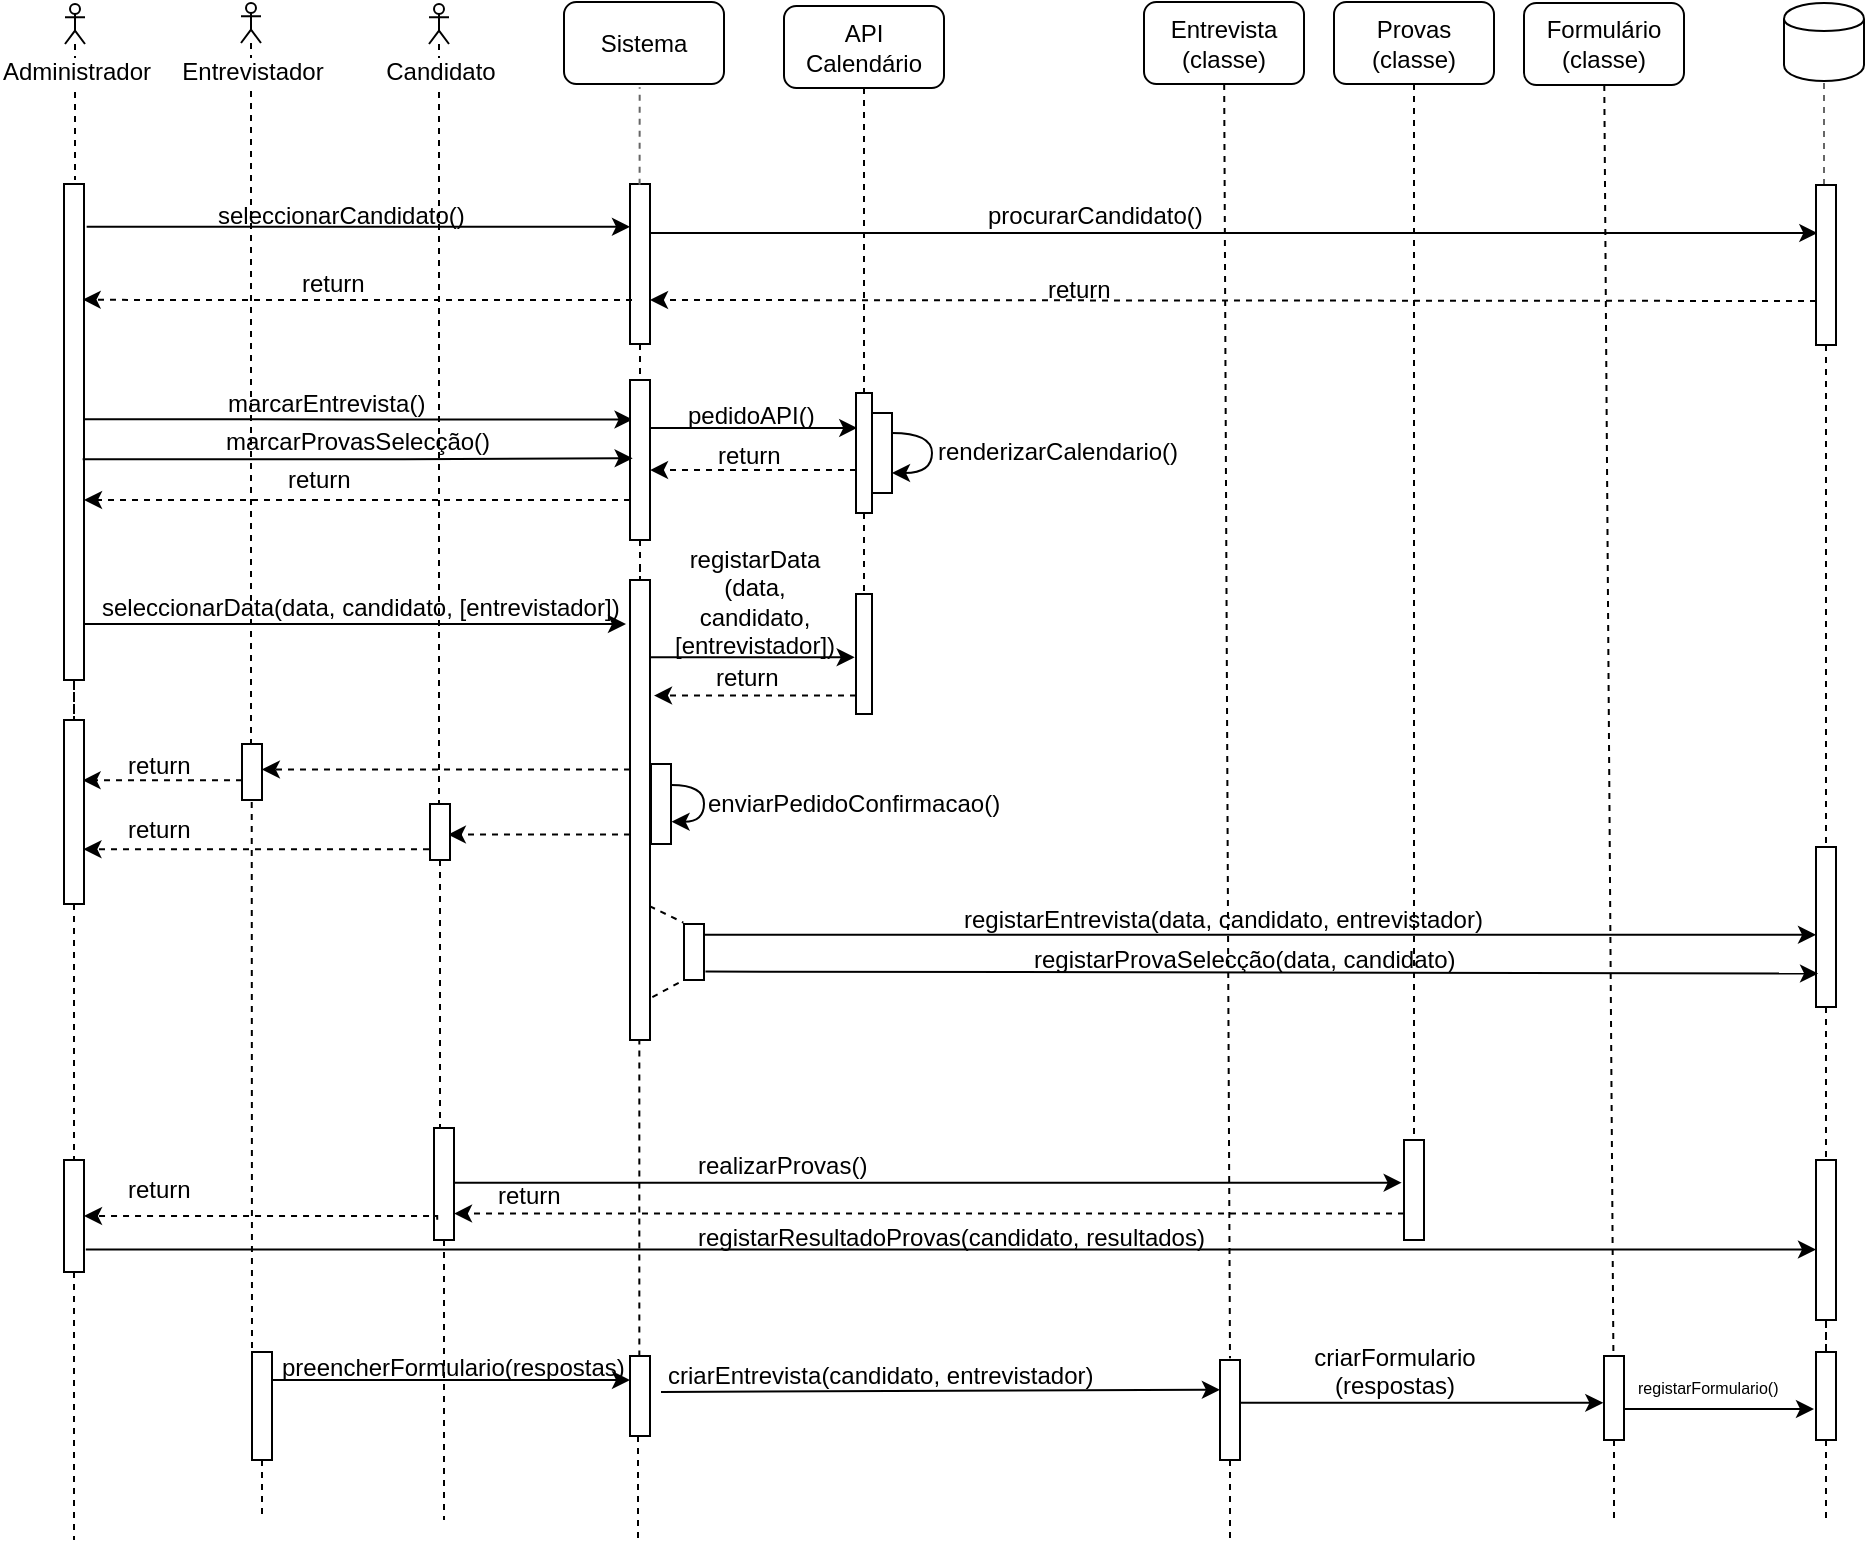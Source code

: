 <mxfile version="12.2.2" type="device" pages="1"><diagram id="rA751sVKyLjmvcsYQQhR" name="Page-1"><mxGraphModel dx="1094" dy="530" grid="1" gridSize="10" guides="1" tooltips="1" connect="1" arrows="1" fold="1" page="1" pageScale="1" pageWidth="1169" pageHeight="827" math="0" shadow="0"><root><mxCell id="0"/><mxCell id="1" parent="0"/><mxCell id="Wxv8YKwXDUNMFanN_8jl-38" style="rounded=0;orthogonalLoop=1;jettySize=auto;html=1;endArrow=none;endFill=0;dashed=1;" parent="1" source="cRmKjPNNhjUA1rrWqGOF-1" edge="1"><mxGeometry relative="1" as="geometry"><mxPoint x="85.5" y="480" as="targetPoint"/><mxPoint x="86" y="440" as="sourcePoint"/></mxGeometry></mxCell><mxCell id="cRmKjPNNhjUA1rrWqGOF-1" value="Administrador" style="shape=umlActor;verticalLabelPosition=bottom;labelBackgroundColor=#ffffff;verticalAlign=top;html=1;outlineConnect=0;" parent="1" vertex="1"><mxGeometry x="80.5" y="392" width="10" height="20" as="geometry"/></mxCell><mxCell id="Wxv8YKwXDUNMFanN_8jl-41" style="edgeStyle=none;rounded=0;orthogonalLoop=1;jettySize=auto;html=1;entryX=-0.2;entryY=0.2;entryDx=0;entryDy=0;entryPerimeter=0;endArrow=classic;endFill=1;" parent="1" edge="1"><mxGeometry relative="1" as="geometry"><mxPoint x="90" y="702" as="sourcePoint"/><mxPoint x="361" y="702" as="targetPoint"/></mxGeometry></mxCell><mxCell id="JROroRYC3oNo6qzoi9Ey-4" style="edgeStyle=orthogonalEdgeStyle;rounded=0;orthogonalLoop=1;jettySize=auto;html=1;dashed=1;endArrow=none;endFill=0;" parent="1" source="cRmKjPNNhjUA1rrWqGOF-12" target="JROroRYC3oNo6qzoi9Ey-3" edge="1"><mxGeometry relative="1" as="geometry"/></mxCell><mxCell id="cRmKjPNNhjUA1rrWqGOF-12" value="" style="html=1;points=[];perimeter=orthogonalPerimeter;gradientColor=none;" parent="1" vertex="1"><mxGeometry x="80" y="482" width="10" height="248" as="geometry"/></mxCell><mxCell id="Wxv8YKwXDUNMFanN_8jl-64" style="edgeStyle=none;rounded=0;orthogonalLoop=1;jettySize=auto;html=1;dashed=1;endArrow=none;endFill=0;" parent="1" source="cRmKjPNNhjUA1rrWqGOF-26" target="Wxv8YKwXDUNMFanN_8jl-57" edge="1"><mxGeometry relative="1" as="geometry"/></mxCell><mxCell id="cRmKjPNNhjUA1rrWqGOF-26" value="Entrevistador" style="shape=umlActor;verticalLabelPosition=bottom;labelBackgroundColor=#ffffff;verticalAlign=top;html=1;outlineConnect=0;" parent="1" vertex="1"><mxGeometry x="168.5" y="391.5" width="10" height="20" as="geometry"/></mxCell><mxCell id="cRmKjPNNhjUA1rrWqGOF-31" value="" style="endArrow=none;dashed=1;html=1;strokeColor=#666666;entryX=0.5;entryY=1;entryDx=0;entryDy=0;" parent="1" target="Wxv8YKwXDUNMFanN_8jl-18" edge="1"><mxGeometry width="50" height="50" relative="1" as="geometry"><mxPoint x="960" y="482.5" as="sourcePoint"/><mxPoint x="950" y="490.5" as="targetPoint"/></mxGeometry></mxCell><mxCell id="Wxv8YKwXDUNMFanN_8jl-67" style="edgeStyle=none;rounded=0;orthogonalLoop=1;jettySize=auto;html=1;dashed=1;endArrow=none;endFill=0;" parent="1" source="cRmKjPNNhjUA1rrWqGOF-32" target="Wxv8YKwXDUNMFanN_8jl-58" edge="1"><mxGeometry relative="1" as="geometry"><mxPoint x="267.5" y="790" as="targetPoint"/></mxGeometry></mxCell><mxCell id="cRmKjPNNhjUA1rrWqGOF-32" value="Candidato" style="shape=umlActor;verticalLabelPosition=bottom;labelBackgroundColor=#ffffff;verticalAlign=top;html=1;outlineConnect=0;" parent="1" vertex="1"><mxGeometry x="262.5" y="392" width="10" height="20" as="geometry"/></mxCell><mxCell id="cRmKjPNNhjUA1rrWqGOF-42" value="" style="html=1;points=[];perimeter=orthogonalPerimeter;" parent="1" vertex="1"><mxGeometry x="484" y="596.5" width="10" height="40" as="geometry"/></mxCell><mxCell id="Wxv8YKwXDUNMFanN_8jl-25" style="edgeStyle=orthogonalEdgeStyle;rounded=0;orthogonalLoop=1;jettySize=auto;html=1;entryX=0.128;entryY=0.247;entryDx=0;entryDy=0;entryPerimeter=0;" parent="1" target="Wxv8YKwXDUNMFanN_8jl-24" edge="1"><mxGeometry relative="1" as="geometry"><mxPoint x="90" y="599.667" as="sourcePoint"/><mxPoint x="350" y="610" as="targetPoint"/><Array as="points"><mxPoint x="226" y="600"/></Array></mxGeometry></mxCell><mxCell id="Wxv8YKwXDUNMFanN_8jl-1" value="" style="endArrow=classic;html=1;exitX=1.133;exitY=0.283;exitDx=0;exitDy=0;exitPerimeter=0;" parent="1" edge="1"><mxGeometry width="50" height="50" relative="1" as="geometry"><mxPoint x="91.33" y="503.374" as="sourcePoint"/><mxPoint x="363" y="503.374" as="targetPoint"/></mxGeometry></mxCell><mxCell id="Wxv8YKwXDUNMFanN_8jl-2" value="seleccionarCandidato()" style="text;html=1;resizable=0;points=[];autosize=1;align=left;verticalAlign=top;spacingTop=-4;" parent="1" vertex="1"><mxGeometry x="155" y="488" width="140" height="20" as="geometry"/></mxCell><mxCell id="Wxv8YKwXDUNMFanN_8jl-5" value="marcarEntrevista()" style="text;html=1;resizable=0;points=[];autosize=1;align=left;verticalAlign=top;spacingTop=-4;" parent="1" vertex="1"><mxGeometry x="160" y="582" width="110" height="20" as="geometry"/></mxCell><mxCell id="Wxv8YKwXDUNMFanN_8jl-11" value="Sistema" style="rounded=1;whiteSpace=wrap;html=1;" parent="1" vertex="1"><mxGeometry x="330" y="391" width="80" height="41" as="geometry"/></mxCell><mxCell id="Wxv8YKwXDUNMFanN_8jl-44" style="edgeStyle=none;rounded=0;orthogonalLoop=1;jettySize=auto;html=1;endArrow=none;endFill=0;dashed=1;" parent="1" source="Wxv8YKwXDUNMFanN_8jl-12" target="Wxv8YKwXDUNMFanN_8jl-26" edge="1"><mxGeometry relative="1" as="geometry"/></mxCell><mxCell id="Wxv8YKwXDUNMFanN_8jl-12" value="API Calendário" style="rounded=1;whiteSpace=wrap;html=1;" parent="1" vertex="1"><mxGeometry x="440" y="393" width="80" height="41" as="geometry"/></mxCell><mxCell id="Wxv8YKwXDUNMFanN_8jl-19" style="edgeStyle=orthogonalEdgeStyle;rounded=0;orthogonalLoop=1;jettySize=auto;html=1;entryX=0.067;entryY=0.3;entryDx=0;entryDy=0;entryPerimeter=0;" parent="1" target="Wxv8YKwXDUNMFanN_8jl-71" edge="1"><mxGeometry relative="1" as="geometry"><mxPoint x="756.987" y="503.991" as="targetPoint"/><mxPoint x="373" y="504" as="sourcePoint"/><Array as="points"><mxPoint x="373" y="506"/></Array></mxGeometry></mxCell><mxCell id="5RTjKxwYVQqbbh8G7XwA-12" style="edgeStyle=orthogonalEdgeStyle;rounded=0;orthogonalLoop=1;jettySize=auto;html=1;entryX=0.4;entryY=-0.004;entryDx=0;entryDy=0;entryPerimeter=0;dashed=1;endArrow=none;endFill=0;" parent="1" source="Wxv8YKwXDUNMFanN_8jl-13" target="Wxv8YKwXDUNMFanN_8jl-24" edge="1"><mxGeometry relative="1" as="geometry"/></mxCell><mxCell id="Wxv8YKwXDUNMFanN_8jl-13" value="" style="html=1;points=[];perimeter=orthogonalPerimeter;gradientColor=none;" parent="1" vertex="1"><mxGeometry x="363" y="482" width="10" height="80" as="geometry"/></mxCell><mxCell id="Wxv8YKwXDUNMFanN_8jl-14" value="" style="endArrow=none;dashed=1;html=1;entryX=0.473;entryY=1.039;entryDx=0;entryDy=0;strokeColor=#666666;entryPerimeter=0;exitX=0.48;exitY=0.005;exitDx=0;exitDy=0;exitPerimeter=0;" parent="1" source="Wxv8YKwXDUNMFanN_8jl-13" target="Wxv8YKwXDUNMFanN_8jl-11" edge="1"><mxGeometry width="50" height="50" relative="1" as="geometry"><mxPoint x="330" y="604" as="sourcePoint"/><mxPoint x="330" y="457.5" as="targetPoint"/></mxGeometry></mxCell><mxCell id="Wxv8YKwXDUNMFanN_8jl-16" style="edgeStyle=orthogonalEdgeStyle;rounded=0;orthogonalLoop=1;jettySize=auto;html=1;dashed=1;entryX=0.933;entryY=0.233;entryDx=0;entryDy=0;entryPerimeter=0;" parent="1" target="cRmKjPNNhjUA1rrWqGOF-12" edge="1"><mxGeometry relative="1" as="geometry"><mxPoint x="120" y="550" as="targetPoint"/><mxPoint x="364" y="540" as="sourcePoint"/><Array as="points"><mxPoint x="120" y="540"/></Array></mxGeometry></mxCell><mxCell id="Wxv8YKwXDUNMFanN_8jl-17" value="return" style="text;html=1;resizable=0;points=[];autosize=1;align=left;verticalAlign=top;spacingTop=-4;" parent="1" vertex="1"><mxGeometry x="197" y="522" width="50" height="20" as="geometry"/></mxCell><mxCell id="Wxv8YKwXDUNMFanN_8jl-18" value="" style="shape=cylinder;whiteSpace=wrap;html=1;boundedLbl=1;backgroundOutline=1;" parent="1" vertex="1"><mxGeometry x="940" y="391.5" width="40" height="39" as="geometry"/></mxCell><mxCell id="Wxv8YKwXDUNMFanN_8jl-20" value="procurarCandidato()" style="text;html=1;resizable=0;points=[];autosize=1;align=left;verticalAlign=top;spacingTop=-4;" parent="1" vertex="1"><mxGeometry x="540" y="488" width="120" height="20" as="geometry"/></mxCell><mxCell id="Wxv8YKwXDUNMFanN_8jl-22" style="edgeStyle=orthogonalEdgeStyle;rounded=0;orthogonalLoop=1;jettySize=auto;html=1;dashed=1;exitX=0;exitY=0.725;exitDx=0;exitDy=0;exitPerimeter=0;" parent="1" source="Wxv8YKwXDUNMFanN_8jl-71" edge="1"><mxGeometry relative="1" as="geometry"><mxPoint x="756" y="540" as="sourcePoint"/><mxPoint x="373" y="540" as="targetPoint"/></mxGeometry></mxCell><mxCell id="Wxv8YKwXDUNMFanN_8jl-23" value="return" style="text;html=1;resizable=0;points=[];autosize=1;align=left;verticalAlign=top;spacingTop=-4;" parent="1" vertex="1"><mxGeometry x="570" y="525" width="50" height="20" as="geometry"/></mxCell><mxCell id="Wxv8YKwXDUNMFanN_8jl-28" style="edgeStyle=orthogonalEdgeStyle;rounded=0;orthogonalLoop=1;jettySize=auto;html=1;entryX=0.078;entryY=0.258;entryDx=0;entryDy=0;entryPerimeter=0;" parent="1" edge="1"><mxGeometry relative="1" as="geometry"><mxPoint x="373" y="603.961" as="sourcePoint"/><mxPoint x="476.621" y="603.961" as="targetPoint"/><Array as="points"><mxPoint x="400" y="604"/><mxPoint x="400" y="604"/></Array></mxGeometry></mxCell><mxCell id="Wxv8YKwXDUNMFanN_8jl-32" style="edgeStyle=orthogonalEdgeStyle;rounded=0;orthogonalLoop=1;jettySize=auto;html=1;entryX=1;entryY=0.794;entryDx=0;entryDy=0;entryPerimeter=0;dashed=1;" parent="1" source="Wxv8YKwXDUNMFanN_8jl-24" edge="1"><mxGeometry relative="1" as="geometry"><mxPoint x="90" y="640" as="targetPoint"/><Array as="points"><mxPoint x="290" y="640"/><mxPoint x="290" y="640"/></Array></mxGeometry></mxCell><mxCell id="5RTjKxwYVQqbbh8G7XwA-11" style="edgeStyle=orthogonalEdgeStyle;rounded=0;orthogonalLoop=1;jettySize=auto;html=1;dashed=1;endArrow=none;endFill=0;" parent="1" source="Wxv8YKwXDUNMFanN_8jl-24" edge="1"><mxGeometry relative="1" as="geometry"><mxPoint x="368" y="670" as="targetPoint"/></mxGeometry></mxCell><mxCell id="Wxv8YKwXDUNMFanN_8jl-24" value="" style="html=1;points=[];perimeter=orthogonalPerimeter;gradientColor=none;" parent="1" vertex="1"><mxGeometry x="363" y="580" width="10" height="80" as="geometry"/></mxCell><mxCell id="Wxv8YKwXDUNMFanN_8jl-30" style="edgeStyle=orthogonalEdgeStyle;rounded=0;orthogonalLoop=1;jettySize=auto;html=1;dashed=1;" parent="1" edge="1"><mxGeometry relative="1" as="geometry"><mxPoint x="476" y="625.019" as="sourcePoint"/><mxPoint x="373" y="625.019" as="targetPoint"/><Array as="points"><mxPoint x="450" y="625"/><mxPoint x="450" y="625"/></Array></mxGeometry></mxCell><mxCell id="Wxv8YKwXDUNMFanN_8jl-45" style="edgeStyle=none;rounded=0;orthogonalLoop=1;jettySize=auto;html=1;dashed=1;endArrow=none;endFill=0;" parent="1" source="Wxv8YKwXDUNMFanN_8jl-26" target="Wxv8YKwXDUNMFanN_8jl-43" edge="1"><mxGeometry relative="1" as="geometry"/></mxCell><mxCell id="Wxv8YKwXDUNMFanN_8jl-26" value="" style="html=1;points=[];perimeter=orthogonalPerimeter;gradientColor=none;" parent="1" vertex="1"><mxGeometry x="476" y="586.5" width="8" height="60" as="geometry"/></mxCell><mxCell id="Wxv8YKwXDUNMFanN_8jl-29" value="pedidoAPI()" style="text;html=1;resizable=0;points=[];autosize=1;align=left;verticalAlign=top;spacingTop=-4;" parent="1" vertex="1"><mxGeometry x="390" y="588" width="80" height="20" as="geometry"/></mxCell><mxCell id="Wxv8YKwXDUNMFanN_8jl-31" value="return" style="text;html=1;resizable=0;points=[];autosize=1;align=left;verticalAlign=top;spacingTop=-4;" parent="1" vertex="1"><mxGeometry x="405" y="608" width="50" height="20" as="geometry"/></mxCell><mxCell id="Wxv8YKwXDUNMFanN_8jl-33" value="return" style="text;html=1;resizable=0;points=[];autosize=1;align=left;verticalAlign=top;spacingTop=-4;" parent="1" vertex="1"><mxGeometry x="190" y="620" width="50" height="20" as="geometry"/></mxCell><mxCell id="Wxv8YKwXDUNMFanN_8jl-34" style="edgeStyle=orthogonalEdgeStyle;rounded=0;orthogonalLoop=1;jettySize=auto;html=1;curved=1;" parent="1" source="cRmKjPNNhjUA1rrWqGOF-42" target="cRmKjPNNhjUA1rrWqGOF-42" edge="1"><mxGeometry relative="1" as="geometry"/></mxCell><mxCell id="Wxv8YKwXDUNMFanN_8jl-35" value="renderizarCalendario()" style="text;html=1;resizable=0;points=[];autosize=1;align=left;verticalAlign=top;spacingTop=-4;" parent="1" vertex="1"><mxGeometry x="514.5" y="606" width="140" height="20" as="geometry"/></mxCell><mxCell id="Wxv8YKwXDUNMFanN_8jl-46" style="edgeStyle=none;rounded=0;orthogonalLoop=1;jettySize=auto;html=1;entryX=-0.083;entryY=0.528;entryDx=0;entryDy=0;entryPerimeter=0;endArrow=classic;endFill=1;" parent="1" source="Wxv8YKwXDUNMFanN_8jl-40" target="Wxv8YKwXDUNMFanN_8jl-43" edge="1"><mxGeometry relative="1" as="geometry"/></mxCell><mxCell id="Wxv8YKwXDUNMFanN_8jl-60" style="rounded=0;orthogonalLoop=1;jettySize=auto;html=1;entryX=0.993;entryY=0.454;entryDx=0;entryDy=0;entryPerimeter=0;endArrow=classic;endFill=1;dashed=1;" parent="1" source="Wxv8YKwXDUNMFanN_8jl-40" target="Wxv8YKwXDUNMFanN_8jl-57" edge="1"><mxGeometry relative="1" as="geometry"/></mxCell><mxCell id="Wxv8YKwXDUNMFanN_8jl-62" style="edgeStyle=none;rounded=0;orthogonalLoop=1;jettySize=auto;html=1;entryX=0.893;entryY=0.546;entryDx=0;entryDy=0;entryPerimeter=0;dashed=1;endArrow=classic;endFill=1;" parent="1" source="Wxv8YKwXDUNMFanN_8jl-40" target="Wxv8YKwXDUNMFanN_8jl-58" edge="1"><mxGeometry relative="1" as="geometry"/></mxCell><mxCell id="Wxv8YKwXDUNMFanN_8jl-79" style="edgeStyle=none;rounded=0;orthogonalLoop=1;jettySize=auto;html=1;dashed=1;endArrow=none;endFill=0;exitX=0.467;exitY=0.997;exitDx=0;exitDy=0;exitPerimeter=0;" parent="1" source="Wxv8YKwXDUNMFanN_8jl-40" target="Wxv8YKwXDUNMFanN_8jl-78" edge="1"><mxGeometry relative="1" as="geometry"><mxPoint x="373" y="1040" as="sourcePoint"/><mxPoint x="400" y="1040" as="targetPoint"/></mxGeometry></mxCell><mxCell id="Wxv8YKwXDUNMFanN_8jl-40" value="" style="html=1;points=[];perimeter=orthogonalPerimeter;gradientColor=none;" parent="1" vertex="1"><mxGeometry x="363" y="680" width="10" height="230" as="geometry"/></mxCell><mxCell id="Wxv8YKwXDUNMFanN_8jl-42" value="seleccionarData(data, candidato, [entrevistador])" style="text;html=1;resizable=0;points=[];autosize=1;align=left;verticalAlign=top;spacingTop=-4;" parent="1" vertex="1"><mxGeometry x="96.5" y="684" width="270" height="20" as="geometry"/></mxCell><mxCell id="Wxv8YKwXDUNMFanN_8jl-48" style="edgeStyle=none;rounded=0;orthogonalLoop=1;jettySize=auto;html=1;entryX=1.2;entryY=0.286;entryDx=0;entryDy=0;entryPerimeter=0;endArrow=classic;endFill=1;dashed=1;" parent="1" edge="1"><mxGeometry relative="1" as="geometry"><mxPoint x="476" y="737.78" as="sourcePoint"/><mxPoint x="375" y="737.78" as="targetPoint"/></mxGeometry></mxCell><mxCell id="Wxv8YKwXDUNMFanN_8jl-43" value="" style="html=1;points=[];perimeter=orthogonalPerimeter;gradientColor=none;" parent="1" vertex="1"><mxGeometry x="476" y="687" width="8" height="60" as="geometry"/></mxCell><mxCell id="Wxv8YKwXDUNMFanN_8jl-47" value="registarData&lt;br&gt;(data, &lt;br&gt;candidato, &lt;br&gt;[entrevistador])" style="text;html=1;resizable=0;points=[];autosize=1;align=center;verticalAlign=top;spacingTop=-4;" parent="1" vertex="1"><mxGeometry x="374.5" y="660" width="100" height="60" as="geometry"/></mxCell><mxCell id="Wxv8YKwXDUNMFanN_8jl-49" value="return" style="text;html=1;resizable=0;points=[];autosize=1;align=left;verticalAlign=top;spacingTop=-4;" parent="1" vertex="1"><mxGeometry x="403.5" y="719" width="50" height="20" as="geometry"/></mxCell><mxCell id="Wxv8YKwXDUNMFanN_8jl-56" style="edgeStyle=orthogonalEdgeStyle;curved=1;rounded=0;orthogonalLoop=1;jettySize=auto;html=1;endArrow=classic;endFill=1;exitX=1.018;exitY=0.264;exitDx=0;exitDy=0;exitPerimeter=0;entryX=1.029;entryY=0.722;entryDx=0;entryDy=0;entryPerimeter=0;" parent="1" source="Wxv8YKwXDUNMFanN_8jl-50" target="Wxv8YKwXDUNMFanN_8jl-50" edge="1"><mxGeometry relative="1" as="geometry"><mxPoint x="390" y="800" as="targetPoint"/><Array as="points"><mxPoint x="400" y="783"/><mxPoint x="400" y="801"/></Array></mxGeometry></mxCell><mxCell id="Wxv8YKwXDUNMFanN_8jl-50" value="" style="html=1;points=[];perimeter=orthogonalPerimeter;" parent="1" vertex="1"><mxGeometry x="373.5" y="772" width="10" height="40" as="geometry"/></mxCell><mxCell id="Wxv8YKwXDUNMFanN_8jl-51" value="enviarPedidoConfirmacao()" style="text;html=1;resizable=0;points=[];autosize=1;align=left;verticalAlign=top;spacingTop=-4;" parent="1" vertex="1"><mxGeometry x="400" y="782" width="160" height="20" as="geometry"/></mxCell><mxCell id="Wxv8YKwXDUNMFanN_8jl-77" style="edgeStyle=none;rounded=0;orthogonalLoop=1;jettySize=auto;html=1;dashed=1;endArrow=none;endFill=0;exitX=0.486;exitY=1.036;exitDx=0;exitDy=0;exitPerimeter=0;" parent="1" source="Wxv8YKwXDUNMFanN_8jl-57" target="Wxv8YKwXDUNMFanN_8jl-76" edge="1"><mxGeometry relative="1" as="geometry"><mxPoint x="173.79" y="802" as="sourcePoint"/><mxPoint x="173.79" y="925.16" as="targetPoint"/></mxGeometry></mxCell><mxCell id="JROroRYC3oNo6qzoi9Ey-2" style="edgeStyle=orthogonalEdgeStyle;rounded=0;orthogonalLoop=1;jettySize=auto;html=1;dashed=1;entryX=0.955;entryY=0.283;entryDx=0;entryDy=0;entryPerimeter=0;" parent="1" edge="1"><mxGeometry relative="1" as="geometry"><mxPoint x="169" y="780.143" as="sourcePoint"/><mxPoint x="89.286" y="780.143" as="targetPoint"/><Array as="points"/></mxGeometry></mxCell><mxCell id="Wxv8YKwXDUNMFanN_8jl-57" value="" style="html=1;points=[];perimeter=orthogonalPerimeter;" parent="1" vertex="1"><mxGeometry x="169" y="762" width="10" height="28" as="geometry"/></mxCell><mxCell id="JROroRYC3oNo6qzoi9Ey-8" style="edgeStyle=orthogonalEdgeStyle;rounded=0;orthogonalLoop=1;jettySize=auto;html=1;entryX=0.96;entryY=0.66;entryDx=0;entryDy=0;entryPerimeter=0;dashed=1;endArrow=classic;endFill=1;" parent="1" edge="1"><mxGeometry relative="1" as="geometry"><mxPoint x="262.5" y="814.611" as="sourcePoint"/><mxPoint x="89.722" y="814.611" as="targetPoint"/><Array as="points"><mxPoint x="176" y="815"/></Array></mxGeometry></mxCell><mxCell id="Wxv8YKwXDUNMFanN_8jl-58" value="" style="html=1;points=[];perimeter=orthogonalPerimeter;" parent="1" vertex="1"><mxGeometry x="263" y="792" width="10" height="28" as="geometry"/></mxCell><mxCell id="Wxv8YKwXDUNMFanN_8jl-61" value="return" style="text;html=1;resizable=0;points=[];autosize=1;align=left;verticalAlign=top;spacingTop=-4;" parent="1" vertex="1"><mxGeometry x="110" y="763" width="50" height="20" as="geometry"/></mxCell><mxCell id="Wxv8YKwXDUNMFanN_8jl-63" value="return" style="text;html=1;resizable=0;points=[];autosize=1;align=left;verticalAlign=top;spacingTop=-4;" parent="1" vertex="1"><mxGeometry x="110" y="795" width="50" height="20" as="geometry"/></mxCell><mxCell id="Wxv8YKwXDUNMFanN_8jl-73" style="edgeStyle=none;rounded=0;orthogonalLoop=1;jettySize=auto;html=1;endArrow=classic;endFill=1;exitX=0.989;exitY=0.194;exitDx=0;exitDy=0;exitPerimeter=0;" parent="1" source="Wxv8YKwXDUNMFanN_8jl-68" target="Wxv8YKwXDUNMFanN_8jl-72" edge="1"><mxGeometry relative="1" as="geometry"><mxPoint x="430" y="860.02" as="sourcePoint"/><mxPoint x="840" y="855" as="targetPoint"/></mxGeometry></mxCell><mxCell id="Wxv8YKwXDUNMFanN_8jl-68" value="" style="html=1;points=[];perimeter=orthogonalPerimeter;" parent="1" vertex="1"><mxGeometry x="390" y="852" width="10" height="28" as="geometry"/></mxCell><mxCell id="Wxv8YKwXDUNMFanN_8jl-69" value="" style="endArrow=none;dashed=1;html=1;exitX=0.978;exitY=0.709;exitDx=0;exitDy=0;exitPerimeter=0;entryX=-0.032;entryY=-0.026;entryDx=0;entryDy=0;entryPerimeter=0;" parent="1" source="Wxv8YKwXDUNMFanN_8jl-40" target="Wxv8YKwXDUNMFanN_8jl-68" edge="1"><mxGeometry width="50" height="50" relative="1" as="geometry"><mxPoint x="430" y="940" as="sourcePoint"/><mxPoint x="480" y="890" as="targetPoint"/></mxGeometry></mxCell><mxCell id="Wxv8YKwXDUNMFanN_8jl-70" value="" style="endArrow=none;dashed=1;html=1;exitX=1.117;exitY=0.907;exitDx=0;exitDy=0;exitPerimeter=0;entryX=0.028;entryY=0.994;entryDx=0;entryDy=0;entryPerimeter=0;" parent="1" source="Wxv8YKwXDUNMFanN_8jl-40" target="Wxv8YKwXDUNMFanN_8jl-68" edge="1"><mxGeometry width="50" height="50" relative="1" as="geometry"><mxPoint x="470" y="910" as="sourcePoint"/><mxPoint x="520" y="860" as="targetPoint"/></mxGeometry></mxCell><mxCell id="Wxv8YKwXDUNMFanN_8jl-75" style="edgeStyle=none;rounded=0;orthogonalLoop=1;jettySize=auto;html=1;endArrow=none;endFill=0;dashed=1;" parent="1" source="Wxv8YKwXDUNMFanN_8jl-71" target="Wxv8YKwXDUNMFanN_8jl-72" edge="1"><mxGeometry relative="1" as="geometry"/></mxCell><mxCell id="Wxv8YKwXDUNMFanN_8jl-71" value="" style="html=1;points=[];perimeter=orthogonalPerimeter;gradientColor=none;" parent="1" vertex="1"><mxGeometry x="956" y="482.5" width="10" height="80" as="geometry"/></mxCell><mxCell id="5RTjKxwYVQqbbh8G7XwA-8" style="edgeStyle=orthogonalEdgeStyle;rounded=0;orthogonalLoop=1;jettySize=auto;html=1;dashed=1;endArrow=none;endFill=0;" parent="1" source="HjXNnEgfxpjcpYi4JQlL-19" target="Wxv8YKwXDUNMFanN_8jl-88" edge="1"><mxGeometry relative="1" as="geometry"/></mxCell><mxCell id="Wxv8YKwXDUNMFanN_8jl-72" value="" style="html=1;points=[];perimeter=orthogonalPerimeter;gradientColor=none;" parent="1" vertex="1"><mxGeometry x="956" y="813.5" width="10" height="80" as="geometry"/></mxCell><mxCell id="Wxv8YKwXDUNMFanN_8jl-74" value="registarEntrevista(data, candidato, entrevistador)" style="text;html=1;resizable=0;points=[];autosize=1;align=left;verticalAlign=top;spacingTop=-4;" parent="1" vertex="1"><mxGeometry x="528" y="840" width="270" height="20" as="geometry"/></mxCell><mxCell id="Wxv8YKwXDUNMFanN_8jl-80" style="edgeStyle=none;rounded=0;orthogonalLoop=1;jettySize=auto;html=1;endArrow=classic;endFill=1;" parent="1" source="Wxv8YKwXDUNMFanN_8jl-76" target="Wxv8YKwXDUNMFanN_8jl-78" edge="1"><mxGeometry relative="1" as="geometry"><mxPoint x="365" y="1093" as="targetPoint"/><Array as="points"><mxPoint x="335" y="1080"/></Array></mxGeometry></mxCell><mxCell id="5RTjKxwYVQqbbh8G7XwA-2" style="edgeStyle=orthogonalEdgeStyle;rounded=0;orthogonalLoop=1;jettySize=auto;html=1;dashed=1;endArrow=none;endFill=0;" parent="1" source="Wxv8YKwXDUNMFanN_8jl-76" edge="1"><mxGeometry relative="1" as="geometry"><mxPoint x="179" y="1150" as="targetPoint"/></mxGeometry></mxCell><mxCell id="Wxv8YKwXDUNMFanN_8jl-76" value="" style="html=1;points=[];perimeter=orthogonalPerimeter;" parent="1" vertex="1"><mxGeometry x="174" y="1066" width="10" height="54" as="geometry"/></mxCell><mxCell id="5RTjKxwYVQqbbh8G7XwA-3" style="edgeStyle=orthogonalEdgeStyle;rounded=0;orthogonalLoop=1;jettySize=auto;html=1;dashed=1;endArrow=none;endFill=0;" parent="1" source="Wxv8YKwXDUNMFanN_8jl-78" edge="1"><mxGeometry relative="1" as="geometry"><mxPoint x="367" y="1160" as="targetPoint"/><Array as="points"><mxPoint x="367" y="1129"/><mxPoint x="367" y="1150"/></Array></mxGeometry></mxCell><mxCell id="Wxv8YKwXDUNMFanN_8jl-78" value="" style="html=1;points=[];perimeter=orthogonalPerimeter;" parent="1" vertex="1"><mxGeometry x="363" y="1068" width="10" height="40" as="geometry"/></mxCell><mxCell id="Wxv8YKwXDUNMFanN_8jl-85" style="edgeStyle=none;rounded=0;orthogonalLoop=1;jettySize=auto;html=1;endArrow=classic;endFill=1;entryX=-0.005;entryY=0.322;entryDx=0;entryDy=0;entryPerimeter=0;" parent="1" edge="1"><mxGeometry relative="1" as="geometry"><mxPoint x="657.95" y="1084.88" as="targetPoint"/><mxPoint x="378.5" y="1086" as="sourcePoint"/></mxGeometry></mxCell><mxCell id="Wxv8YKwXDUNMFanN_8jl-82" value="preencherFormulario(respostas)" style="text;html=1;resizable=0;points=[];autosize=1;align=left;verticalAlign=top;spacingTop=-4;" parent="1" vertex="1"><mxGeometry x="187" y="1064" width="190" height="20" as="geometry"/></mxCell><mxCell id="Wxv8YKwXDUNMFanN_8jl-84" style="edgeStyle=none;rounded=0;orthogonalLoop=1;jettySize=auto;html=1;endArrow=none;endFill=0;dashed=1;entryX=0.5;entryY=-0.017;entryDx=0;entryDy=0;entryPerimeter=0;" parent="1" source="Wxv8YKwXDUNMFanN_8jl-83" target="Wxv8YKwXDUNMFanN_8jl-86" edge="1"><mxGeometry relative="1" as="geometry"><mxPoint x="660" y="952.667" as="targetPoint"/></mxGeometry></mxCell><mxCell id="Wxv8YKwXDUNMFanN_8jl-83" value="Entrevista&lt;br&gt;(classe)" style="rounded=1;whiteSpace=wrap;html=1;" parent="1" vertex="1"><mxGeometry x="620" y="391" width="80" height="41" as="geometry"/></mxCell><mxCell id="Wxv8YKwXDUNMFanN_8jl-90" style="edgeStyle=none;rounded=0;orthogonalLoop=1;jettySize=auto;html=1;endArrow=classic;endFill=1;entryX=-0.033;entryY=0.558;entryDx=0;entryDy=0;entryPerimeter=0;" parent="1" source="Wxv8YKwXDUNMFanN_8jl-86" target="Wxv8YKwXDUNMFanN_8jl-91" edge="1"><mxGeometry relative="1" as="geometry"><mxPoint x="715" y="1090" as="targetPoint"/></mxGeometry></mxCell><mxCell id="5RTjKxwYVQqbbh8G7XwA-4" style="edgeStyle=orthogonalEdgeStyle;rounded=0;orthogonalLoop=1;jettySize=auto;html=1;dashed=1;endArrow=none;endFill=0;" parent="1" source="Wxv8YKwXDUNMFanN_8jl-86" edge="1"><mxGeometry relative="1" as="geometry"><mxPoint x="663" y="1160" as="targetPoint"/></mxGeometry></mxCell><mxCell id="Wxv8YKwXDUNMFanN_8jl-86" value="" style="html=1;points=[];perimeter=orthogonalPerimeter;" parent="1" vertex="1"><mxGeometry x="658" y="1070" width="10" height="50" as="geometry"/></mxCell><mxCell id="Wxv8YKwXDUNMFanN_8jl-87" value="criarEntrevista(candidato, entrevistador)" style="text;html=1;resizable=0;points=[];autosize=1;align=left;verticalAlign=top;spacingTop=-4;" parent="1" vertex="1"><mxGeometry x="380" y="1068" width="230" height="20" as="geometry"/></mxCell><mxCell id="5RTjKxwYVQqbbh8G7XwA-6" style="edgeStyle=orthogonalEdgeStyle;rounded=0;orthogonalLoop=1;jettySize=auto;html=1;dashed=1;endArrow=none;endFill=0;" parent="1" source="Wxv8YKwXDUNMFanN_8jl-88" edge="1"><mxGeometry relative="1" as="geometry"><mxPoint x="961" y="1150" as="targetPoint"/><Array as="points"><mxPoint x="961" y="1150"/></Array></mxGeometry></mxCell><mxCell id="Wxv8YKwXDUNMFanN_8jl-88" value="" style="html=1;points=[];perimeter=orthogonalPerimeter;" parent="1" vertex="1"><mxGeometry x="956" y="1066" width="10" height="44" as="geometry"/></mxCell><mxCell id="Wxv8YKwXDUNMFanN_8jl-92" style="edgeStyle=none;rounded=0;orthogonalLoop=1;jettySize=auto;html=1;entryX=0.471;entryY=0.001;entryDx=0;entryDy=0;entryPerimeter=0;endArrow=none;endFill=0;dashed=1;" parent="1" source="Wxv8YKwXDUNMFanN_8jl-89" target="Wxv8YKwXDUNMFanN_8jl-91" edge="1"><mxGeometry relative="1" as="geometry"/></mxCell><mxCell id="Wxv8YKwXDUNMFanN_8jl-89" value="Formulário&lt;br&gt;(classe)" style="rounded=1;whiteSpace=wrap;html=1;" parent="1" vertex="1"><mxGeometry x="810" y="391.5" width="80" height="41" as="geometry"/></mxCell><mxCell id="Wxv8YKwXDUNMFanN_8jl-94" style="edgeStyle=none;rounded=0;orthogonalLoop=1;jettySize=auto;html=1;endArrow=classic;endFill=1;entryX=-0.1;entryY=0.648;entryDx=0;entryDy=0;entryPerimeter=0;" parent="1" edge="1" target="Wxv8YKwXDUNMFanN_8jl-88" source="Wxv8YKwXDUNMFanN_8jl-91"><mxGeometry relative="1" as="geometry"><mxPoint x="854.23" y="1094.44" as="targetPoint"/><mxPoint x="780" y="1094.44" as="sourcePoint"/></mxGeometry></mxCell><mxCell id="5RTjKxwYVQqbbh8G7XwA-5" style="edgeStyle=orthogonalEdgeStyle;rounded=0;orthogonalLoop=1;jettySize=auto;html=1;dashed=1;endArrow=none;endFill=0;" parent="1" source="Wxv8YKwXDUNMFanN_8jl-91" edge="1"><mxGeometry relative="1" as="geometry"><mxPoint x="855" y="1150" as="targetPoint"/></mxGeometry></mxCell><mxCell id="Wxv8YKwXDUNMFanN_8jl-91" value="" style="html=1;points=[];perimeter=orthogonalPerimeter;" parent="1" vertex="1"><mxGeometry x="850" y="1068" width="10" height="42" as="geometry"/></mxCell><mxCell id="Wxv8YKwXDUNMFanN_8jl-93" value="criarFormulario&lt;br&gt;(respostas)" style="text;html=1;resizable=0;points=[];autosize=1;align=center;verticalAlign=top;spacingTop=-4;" parent="1" vertex="1"><mxGeometry x="695" y="1059" width="100" height="30" as="geometry"/></mxCell><mxCell id="Wxv8YKwXDUNMFanN_8jl-95" value="&lt;font style=&quot;font-size: 8px&quot;&gt;&lt;font style=&quot;font-size: 8px&quot;&gt;registarFormulario&lt;/font&gt;()&lt;/font&gt;" style="text;html=1;resizable=0;points=[];autosize=1;align=left;verticalAlign=top;spacingTop=-4;" parent="1" vertex="1"><mxGeometry x="865" y="1073" width="90" height="20" as="geometry"/></mxCell><mxCell id="5RTjKxwYVQqbbh8G7XwA-1" style="edgeStyle=orthogonalEdgeStyle;rounded=0;orthogonalLoop=1;jettySize=auto;html=1;endArrow=none;endFill=0;dashed=1;" parent="1" source="JROroRYC3oNo6qzoi9Ey-3" edge="1" target="HjXNnEgfxpjcpYi4JQlL-22"><mxGeometry relative="1" as="geometry"><mxPoint x="85" y="930" as="targetPoint"/></mxGeometry></mxCell><mxCell id="JROroRYC3oNo6qzoi9Ey-3" value="" style="html=1;points=[];perimeter=orthogonalPerimeter;" parent="1" vertex="1"><mxGeometry x="80" y="750" width="10" height="92" as="geometry"/></mxCell><mxCell id="HjXNnEgfxpjcpYi4JQlL-1" style="edgeStyle=orthogonalEdgeStyle;rounded=0;orthogonalLoop=1;jettySize=auto;html=1;exitX=0.933;exitY=0.555;exitDx=0;exitDy=0;exitPerimeter=0;entryX=0.133;entryY=0.489;entryDx=0;entryDy=0;entryPerimeter=0;" edge="1" parent="1" source="cRmKjPNNhjUA1rrWqGOF-12" target="Wxv8YKwXDUNMFanN_8jl-24"><mxGeometry relative="1" as="geometry"><mxPoint x="115" y="619" as="sourcePoint"/><mxPoint x="330" y="619" as="targetPoint"/><Array as="points"><mxPoint x="250" y="620"/></Array></mxGeometry></mxCell><mxCell id="HjXNnEgfxpjcpYi4JQlL-2" value="marcarProvasSelecção()" style="text;html=1;resizable=0;points=[];autosize=1;align=left;verticalAlign=top;spacingTop=-4;" vertex="1" parent="1"><mxGeometry x="158.5" y="601" width="150" height="20" as="geometry"/></mxCell><mxCell id="HjXNnEgfxpjcpYi4JQlL-4" style="edgeStyle=none;rounded=0;orthogonalLoop=1;jettySize=auto;html=1;endArrow=classic;endFill=1;exitX=1.072;exitY=0.849;exitDx=0;exitDy=0;exitPerimeter=0;entryX=0.103;entryY=0.791;entryDx=0;entryDy=0;entryPerimeter=0;" edge="1" parent="1" source="Wxv8YKwXDUNMFanN_8jl-68" target="Wxv8YKwXDUNMFanN_8jl-72"><mxGeometry relative="1" as="geometry"><mxPoint x="410" y="876" as="sourcePoint"/><mxPoint x="850" y="876.144" as="targetPoint"/></mxGeometry></mxCell><mxCell id="HjXNnEgfxpjcpYi4JQlL-5" value="registarProvaSelecção(data, candidato)" style="text;html=1;resizable=0;points=[];autosize=1;align=left;verticalAlign=top;spacingTop=-4;" vertex="1" parent="1"><mxGeometry x="563" y="860" width="230" height="20" as="geometry"/></mxCell><mxCell id="HjXNnEgfxpjcpYi4JQlL-10" value="Provas&lt;br&gt;(classe)" style="rounded=1;whiteSpace=wrap;html=1;" vertex="1" parent="1"><mxGeometry x="715" y="391" width="80" height="41" as="geometry"/></mxCell><mxCell id="HjXNnEgfxpjcpYi4JQlL-11" style="edgeStyle=none;rounded=0;orthogonalLoop=1;jettySize=auto;html=1;endArrow=none;endFill=0;dashed=1;exitX=0.5;exitY=1;exitDx=0;exitDy=0;" edge="1" parent="1" source="HjXNnEgfxpjcpYi4JQlL-10" target="HjXNnEgfxpjcpYi4JQlL-12"><mxGeometry relative="1" as="geometry"><mxPoint x="753.989" y="453.5" as="sourcePoint"/><mxPoint x="753" y="960" as="targetPoint"/></mxGeometry></mxCell><mxCell id="HjXNnEgfxpjcpYi4JQlL-12" value="" style="html=1;points=[];perimeter=orthogonalPerimeter;" vertex="1" parent="1"><mxGeometry x="750" y="960" width="10" height="50" as="geometry"/></mxCell><mxCell id="HjXNnEgfxpjcpYi4JQlL-14" style="edgeStyle=none;rounded=0;orthogonalLoop=1;jettySize=auto;html=1;endArrow=classic;endFill=1;entryX=-0.117;entryY=0.427;entryDx=0;entryDy=0;entryPerimeter=0;" edge="1" parent="1" source="HjXNnEgfxpjcpYi4JQlL-13" target="HjXNnEgfxpjcpYi4JQlL-12"><mxGeometry relative="1" as="geometry"><mxPoint x="116.72" y="999.772" as="sourcePoint"/><mxPoint x="673.03" y="1000.78" as="targetPoint"/></mxGeometry></mxCell><mxCell id="HjXNnEgfxpjcpYi4JQlL-15" value="realizarProvas()" style="text;html=1;" vertex="1" parent="1"><mxGeometry x="395" y="959" width="280" height="30" as="geometry"/></mxCell><mxCell id="HjXNnEgfxpjcpYi4JQlL-17" style="edgeStyle=none;rounded=0;orthogonalLoop=1;jettySize=auto;html=1;dashed=1;endArrow=none;endFill=0;" edge="1" parent="1" source="HjXNnEgfxpjcpYi4JQlL-13"><mxGeometry relative="1" as="geometry"><mxPoint x="270" y="1150" as="targetPoint"/><mxPoint x="270" y="840" as="sourcePoint"/></mxGeometry></mxCell><mxCell id="HjXNnEgfxpjcpYi4JQlL-13" value="" style="html=1;points=[];perimeter=orthogonalPerimeter;" vertex="1" parent="1"><mxGeometry x="265" y="954" width="10" height="56" as="geometry"/></mxCell><mxCell id="HjXNnEgfxpjcpYi4JQlL-18" style="edgeStyle=none;rounded=0;orthogonalLoop=1;jettySize=auto;html=1;dashed=1;endArrow=none;endFill=0;" edge="1" parent="1" source="Wxv8YKwXDUNMFanN_8jl-58" target="HjXNnEgfxpjcpYi4JQlL-13"><mxGeometry relative="1" as="geometry"><mxPoint x="270" y="1220" as="targetPoint"/><mxPoint x="270" y="820" as="sourcePoint"/></mxGeometry></mxCell><mxCell id="HjXNnEgfxpjcpYi4JQlL-19" value="" style="html=1;points=[];perimeter=orthogonalPerimeter;gradientColor=none;" vertex="1" parent="1"><mxGeometry x="956" y="970" width="10" height="80" as="geometry"/></mxCell><mxCell id="HjXNnEgfxpjcpYi4JQlL-20" style="edgeStyle=orthogonalEdgeStyle;rounded=0;orthogonalLoop=1;jettySize=auto;html=1;dashed=1;endArrow=none;endFill=0;" edge="1" parent="1" source="Wxv8YKwXDUNMFanN_8jl-72" target="HjXNnEgfxpjcpYi4JQlL-19"><mxGeometry relative="1" as="geometry"><mxPoint x="961" y="893.5" as="sourcePoint"/><mxPoint x="961" y="1066" as="targetPoint"/></mxGeometry></mxCell><mxCell id="HjXNnEgfxpjcpYi4JQlL-21" style="edgeStyle=none;rounded=0;orthogonalLoop=1;jettySize=auto;html=1;dashed=1;endArrow=classic;endFill=1;exitX=0;exitY=0.796;exitDx=0;exitDy=0;exitPerimeter=0;" edge="1" parent="1"><mxGeometry relative="1" as="geometry"><mxPoint x="750" y="996.8" as="sourcePoint"/><mxPoint x="275" y="996.8" as="targetPoint"/></mxGeometry></mxCell><mxCell id="HjXNnEgfxpjcpYi4JQlL-22" value="" style="html=1;points=[];perimeter=orthogonalPerimeter;" vertex="1" parent="1"><mxGeometry x="80" y="970" width="10" height="56" as="geometry"/></mxCell><mxCell id="HjXNnEgfxpjcpYi4JQlL-23" style="edgeStyle=orthogonalEdgeStyle;rounded=0;orthogonalLoop=1;jettySize=auto;html=1;dashed=1;endArrow=classic;endFill=1;exitX=0.162;exitY=0.82;exitDx=0;exitDy=0;exitPerimeter=0;" edge="1" parent="1" source="HjXNnEgfxpjcpYi4JQlL-13" target="HjXNnEgfxpjcpYi4JQlL-22"><mxGeometry relative="1" as="geometry"><mxPoint x="250" y="1000" as="sourcePoint"/><mxPoint x="90" y="998" as="targetPoint"/><Array as="points"><mxPoint x="267" y="998"/></Array></mxGeometry></mxCell><mxCell id="HjXNnEgfxpjcpYi4JQlL-24" value="return" style="text;html=1;resizable=0;points=[];autosize=1;align=left;verticalAlign=top;spacingTop=-4;" vertex="1" parent="1"><mxGeometry x="110" y="975" width="50" height="20" as="geometry"/></mxCell><mxCell id="HjXNnEgfxpjcpYi4JQlL-25" value="return" style="text;html=1;resizable=0;points=[];autosize=1;align=left;verticalAlign=top;spacingTop=-4;" vertex="1" parent="1"><mxGeometry x="295" y="978" width="50" height="20" as="geometry"/></mxCell><mxCell id="HjXNnEgfxpjcpYi4JQlL-26" style="edgeStyle=none;rounded=0;orthogonalLoop=1;jettySize=auto;html=1;endArrow=classic;endFill=1;exitX=1.09;exitY=0.764;exitDx=0;exitDy=0;exitPerimeter=0;" edge="1" parent="1"><mxGeometry relative="1" as="geometry"><mxPoint x="90.9" y="1014.784" as="sourcePoint"/><mxPoint x="956" y="1014.784" as="targetPoint"/></mxGeometry></mxCell><mxCell id="HjXNnEgfxpjcpYi4JQlL-27" value="registarResultadoProvas(candidato, resultados)" style="text;html=1;" vertex="1" parent="1"><mxGeometry x="395" y="995" width="280" height="30" as="geometry"/></mxCell><mxCell id="HjXNnEgfxpjcpYi4JQlL-29" style="edgeStyle=orthogonalEdgeStyle;rounded=0;orthogonalLoop=1;jettySize=auto;html=1;dashed=1;endArrow=none;endFill=0;" edge="1" parent="1" source="HjXNnEgfxpjcpYi4JQlL-22"><mxGeometry relative="1" as="geometry"><mxPoint x="85" y="1160" as="targetPoint"/><mxPoint x="84.333" y="1029.5" as="sourcePoint"/><Array as="points"/></mxGeometry></mxCell></root></mxGraphModel></diagram></mxfile>